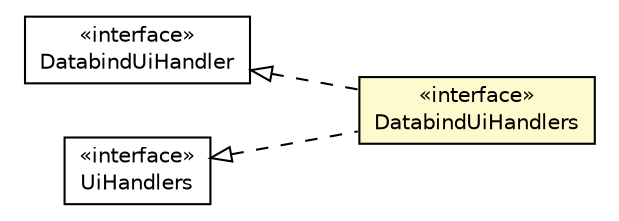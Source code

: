 #!/usr/local/bin/dot
#
# Class diagram 
# Generated by UMLGraph version R5_6-24-gf6e263 (http://www.umlgraph.org/)
#

digraph G {
	edge [fontname="Helvetica",fontsize=10,labelfontname="Helvetica",labelfontsize=10];
	node [fontname="Helvetica",fontsize=10,shape=plaintext];
	nodesep=0.25;
	ranksep=0.5;
	rankdir=LR;
	// org.turbogwt.ext.gwtp.databind.client.DatabindUiHandlers
	c22 [label=<<table title="org.turbogwt.ext.gwtp.databind.client.DatabindUiHandlers" border="0" cellborder="1" cellspacing="0" cellpadding="2" port="p" bgcolor="lemonChiffon" href="./DatabindUiHandlers.html">
		<tr><td><table border="0" cellspacing="0" cellpadding="1">
<tr><td align="center" balign="center"> &#171;interface&#187; </td></tr>
<tr><td align="center" balign="center"> DatabindUiHandlers </td></tr>
		</table></td></tr>
		</table>>, URL="./DatabindUiHandlers.html", fontname="Helvetica", fontcolor="black", fontsize=10.0];
	//org.turbogwt.ext.gwtp.databind.client.DatabindUiHandlers implements org.turbogwt.mvp.databind.client.DatabindUiHandler
	c23:p -> c22:p [dir=back,arrowtail=empty,style=dashed];
	//org.turbogwt.ext.gwtp.databind.client.DatabindUiHandlers implements com.gwtplatform.mvp.client.UiHandlers
	c24:p -> c22:p [dir=back,arrowtail=empty,style=dashed];
	// org.turbogwt.mvp.databind.client.DatabindUiHandler
	c23 [label=<<table title="org.turbogwt.mvp.databind.client.DatabindUiHandler" border="0" cellborder="1" cellspacing="0" cellpadding="2" port="p">
		<tr><td><table border="0" cellspacing="0" cellpadding="1">
<tr><td align="center" balign="center"> &#171;interface&#187; </td></tr>
<tr><td align="center" balign="center"> DatabindUiHandler </td></tr>
		</table></td></tr>
		</table>>, URL="null", fontname="Helvetica", fontcolor="black", fontsize=10.0];
	// com.gwtplatform.mvp.client.UiHandlers
	c24 [label=<<table title="com.gwtplatform.mvp.client.UiHandlers" border="0" cellborder="1" cellspacing="0" cellpadding="2" port="p">
		<tr><td><table border="0" cellspacing="0" cellpadding="1">
<tr><td align="center" balign="center"> &#171;interface&#187; </td></tr>
<tr><td align="center" balign="center"> UiHandlers </td></tr>
		</table></td></tr>
		</table>>, URL="null", fontname="Helvetica", fontcolor="black", fontsize=10.0];
}


